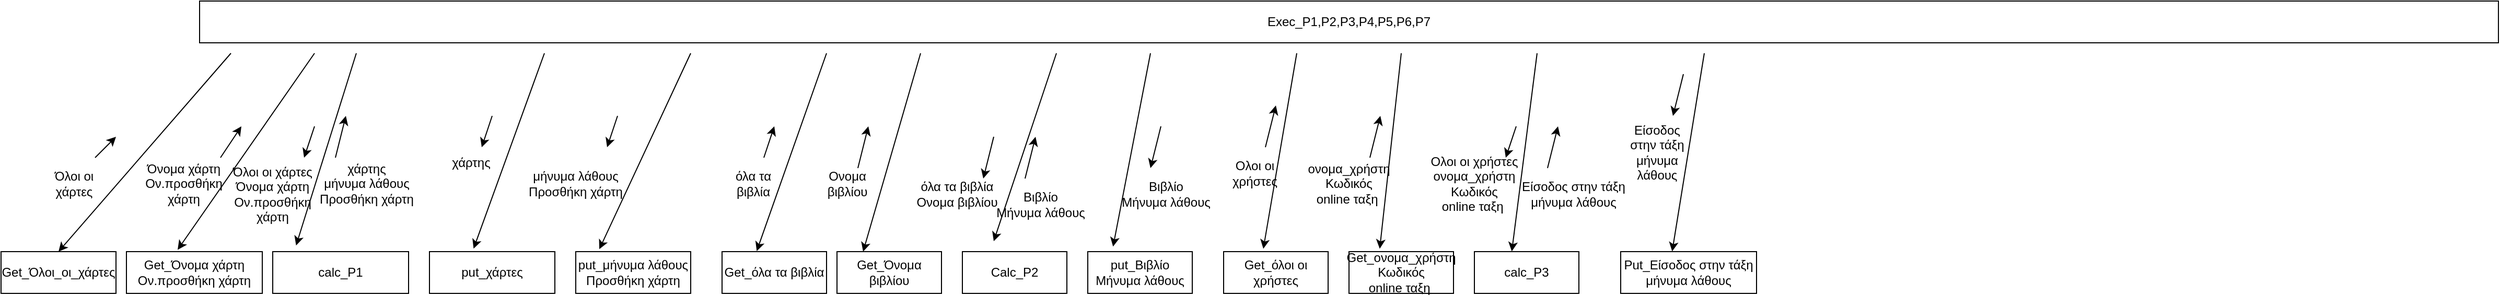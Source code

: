 <mxfile version="21.3.2" type="github">
  <diagram name="Σελίδα-1" id="3amP75kJeSOvBXIbC_eX">
    <mxGraphModel dx="2338" dy="1100" grid="1" gridSize="10" guides="1" tooltips="1" connect="1" arrows="1" fold="1" page="1" pageScale="1" pageWidth="3300" pageHeight="4681" math="0" shadow="0">
      <root>
        <mxCell id="0" />
        <mxCell id="1" parent="0" />
        <mxCell id="pmRhDcLN0mvBYwqN2G9U-1" value="Exec_P1,P2,P3,P4,P5,P6,P7" style="whiteSpace=wrap;html=1;align=center;" vertex="1" parent="1">
          <mxGeometry x="800" y="120" width="2200" height="40" as="geometry" />
        </mxCell>
        <mxCell id="pmRhDcLN0mvBYwqN2G9U-2" value="Get_Όλοι_οι_χάρτες" style="whiteSpace=wrap;html=1;align=center;" vertex="1" parent="1">
          <mxGeometry x="610" y="360" width="110" height="40" as="geometry" />
        </mxCell>
        <mxCell id="pmRhDcLN0mvBYwqN2G9U-3" value="" style="endArrow=classic;html=1;rounded=0;entryX=0.5;entryY=0;entryDx=0;entryDy=0;" edge="1" parent="1" target="pmRhDcLN0mvBYwqN2G9U-2">
          <mxGeometry width="50" height="50" relative="1" as="geometry">
            <mxPoint x="830" y="170" as="sourcePoint" />
            <mxPoint x="840" y="240" as="targetPoint" />
          </mxGeometry>
        </mxCell>
        <mxCell id="pmRhDcLN0mvBYwqN2G9U-4" value="Όλοι οι χάρτες" style="text;html=1;strokeColor=none;fillColor=none;align=center;verticalAlign=middle;whiteSpace=wrap;rounded=0;" vertex="1" parent="1">
          <mxGeometry x="650" y="280" width="60" height="30" as="geometry" />
        </mxCell>
        <mxCell id="pmRhDcLN0mvBYwqN2G9U-5" value="" style="endArrow=classic;html=1;rounded=0;" edge="1" parent="1">
          <mxGeometry width="50" height="50" relative="1" as="geometry">
            <mxPoint x="700" y="270" as="sourcePoint" />
            <mxPoint x="720" y="250" as="targetPoint" />
          </mxGeometry>
        </mxCell>
        <mxCell id="pmRhDcLN0mvBYwqN2G9U-6" value="Get_Όνομα χάρτη&lt;br&gt;Ον.προσθήκη χάρτη" style="whiteSpace=wrap;html=1;align=center;" vertex="1" parent="1">
          <mxGeometry x="730" y="360" width="130" height="40" as="geometry" />
        </mxCell>
        <mxCell id="pmRhDcLN0mvBYwqN2G9U-7" value="" style="endArrow=classic;html=1;rounded=0;entryX=0.377;entryY=-0.044;entryDx=0;entryDy=0;entryPerimeter=0;" edge="1" parent="1" target="pmRhDcLN0mvBYwqN2G9U-6">
          <mxGeometry width="50" height="50" relative="1" as="geometry">
            <mxPoint x="910" y="170" as="sourcePoint" />
            <mxPoint x="880" y="260" as="targetPoint" />
          </mxGeometry>
        </mxCell>
        <mxCell id="pmRhDcLN0mvBYwqN2G9U-8" value="" style="endArrow=classic;html=1;rounded=0;" edge="1" parent="1">
          <mxGeometry width="50" height="50" relative="1" as="geometry">
            <mxPoint x="820" y="270" as="sourcePoint" />
            <mxPoint x="840" y="240" as="targetPoint" />
          </mxGeometry>
        </mxCell>
        <mxCell id="pmRhDcLN0mvBYwqN2G9U-9" value="Όνομα χάρτη&lt;br&gt;Ον.προσθήκη χάρτη" style="text;html=1;strokeColor=none;fillColor=none;align=center;verticalAlign=middle;whiteSpace=wrap;rounded=0;" vertex="1" parent="1">
          <mxGeometry x="750" y="280" width="70" height="30" as="geometry" />
        </mxCell>
        <mxCell id="pmRhDcLN0mvBYwqN2G9U-10" value="calc_Ρ1" style="whiteSpace=wrap;html=1;align=center;" vertex="1" parent="1">
          <mxGeometry x="870" y="360" width="130" height="40" as="geometry" />
        </mxCell>
        <mxCell id="pmRhDcLN0mvBYwqN2G9U-11" value="" style="endArrow=classic;html=1;rounded=0;entryX=0.172;entryY=-0.148;entryDx=0;entryDy=0;entryPerimeter=0;" edge="1" parent="1" target="pmRhDcLN0mvBYwqN2G9U-10">
          <mxGeometry width="50" height="50" relative="1" as="geometry">
            <mxPoint x="950" y="170" as="sourcePoint" />
            <mxPoint x="980" y="260" as="targetPoint" />
          </mxGeometry>
        </mxCell>
        <mxCell id="pmRhDcLN0mvBYwqN2G9U-12" value="" style="endArrow=classic;html=1;rounded=0;" edge="1" parent="1">
          <mxGeometry width="50" height="50" relative="1" as="geometry">
            <mxPoint x="910" y="240" as="sourcePoint" />
            <mxPoint x="900" y="270" as="targetPoint" />
          </mxGeometry>
        </mxCell>
        <mxCell id="pmRhDcLN0mvBYwqN2G9U-13" value="Όλοι οι χάρτες&lt;br&gt;Όνομα χάρτη&lt;br&gt;Ον.προσθήκη χάρτη" style="text;html=1;strokeColor=none;fillColor=none;align=center;verticalAlign=middle;whiteSpace=wrap;rounded=0;" vertex="1" parent="1">
          <mxGeometry x="830" y="290" width="80" height="30" as="geometry" />
        </mxCell>
        <mxCell id="pmRhDcLN0mvBYwqN2G9U-15" value="" style="endArrow=classic;html=1;rounded=0;" edge="1" parent="1">
          <mxGeometry width="50" height="50" relative="1" as="geometry">
            <mxPoint x="930" y="270" as="sourcePoint" />
            <mxPoint x="940" y="230" as="targetPoint" />
          </mxGeometry>
        </mxCell>
        <mxCell id="pmRhDcLN0mvBYwqN2G9U-16" value="χάρτης&lt;br&gt;μήνυμα λάθους&lt;br&gt;Προσθήκη χάρτη" style="text;html=1;strokeColor=none;fillColor=none;align=center;verticalAlign=middle;whiteSpace=wrap;rounded=0;" vertex="1" parent="1">
          <mxGeometry x="910" y="280" width="100" height="30" as="geometry" />
        </mxCell>
        <mxCell id="pmRhDcLN0mvBYwqN2G9U-17" value="put_χάρτες" style="whiteSpace=wrap;html=1;align=center;" vertex="1" parent="1">
          <mxGeometry x="1020" y="360" width="120" height="40" as="geometry" />
        </mxCell>
        <mxCell id="pmRhDcLN0mvBYwqN2G9U-18" value="" style="endArrow=classic;html=1;rounded=0;entryX=0.352;entryY=-0.073;entryDx=0;entryDy=0;entryPerimeter=0;" edge="1" parent="1" target="pmRhDcLN0mvBYwqN2G9U-17">
          <mxGeometry width="50" height="50" relative="1" as="geometry">
            <mxPoint x="1130" y="170" as="sourcePoint" />
            <mxPoint x="1090" y="210" as="targetPoint" />
          </mxGeometry>
        </mxCell>
        <mxCell id="pmRhDcLN0mvBYwqN2G9U-19" value="" style="endArrow=classic;html=1;rounded=0;" edge="1" parent="1">
          <mxGeometry width="50" height="50" relative="1" as="geometry">
            <mxPoint x="1080" y="230" as="sourcePoint" />
            <mxPoint x="1070" y="260" as="targetPoint" />
          </mxGeometry>
        </mxCell>
        <mxCell id="pmRhDcLN0mvBYwqN2G9U-20" value="χάρτης" style="text;html=1;strokeColor=none;fillColor=none;align=center;verticalAlign=middle;whiteSpace=wrap;rounded=0;" vertex="1" parent="1">
          <mxGeometry x="1030" y="260" width="60" height="30" as="geometry" />
        </mxCell>
        <mxCell id="pmRhDcLN0mvBYwqN2G9U-21" value="" style="endArrow=classic;html=1;rounded=0;entryX=0.205;entryY=-0.058;entryDx=0;entryDy=0;entryPerimeter=0;" edge="1" parent="1" target="pmRhDcLN0mvBYwqN2G9U-22">
          <mxGeometry width="50" height="50" relative="1" as="geometry">
            <mxPoint x="1270" y="170" as="sourcePoint" />
            <mxPoint x="1170" y="350" as="targetPoint" />
          </mxGeometry>
        </mxCell>
        <mxCell id="pmRhDcLN0mvBYwqN2G9U-22" value="put_μήνυμα λάθους&lt;br&gt;Προσθήκη χάρτη" style="whiteSpace=wrap;html=1;align=center;" vertex="1" parent="1">
          <mxGeometry x="1160" y="360" width="110" height="40" as="geometry" />
        </mxCell>
        <mxCell id="pmRhDcLN0mvBYwqN2G9U-23" value="" style="endArrow=classic;html=1;rounded=0;" edge="1" parent="1">
          <mxGeometry width="50" height="50" relative="1" as="geometry">
            <mxPoint x="1200" y="230" as="sourcePoint" />
            <mxPoint x="1190" y="260" as="targetPoint" />
          </mxGeometry>
        </mxCell>
        <mxCell id="pmRhDcLN0mvBYwqN2G9U-24" value="μήνυμα λάθους&lt;br&gt;Προσθήκη χάρτη" style="text;html=1;strokeColor=none;fillColor=none;align=center;verticalAlign=middle;whiteSpace=wrap;rounded=0;" vertex="1" parent="1">
          <mxGeometry x="1110" y="280" width="100" height="30" as="geometry" />
        </mxCell>
        <mxCell id="pmRhDcLN0mvBYwqN2G9U-26" value="Get_όλα τα βιβλία" style="whiteSpace=wrap;html=1;align=center;" vertex="1" parent="1">
          <mxGeometry x="1300" y="360" width="100" height="40" as="geometry" />
        </mxCell>
        <mxCell id="pmRhDcLN0mvBYwqN2G9U-27" value="" style="endArrow=classic;html=1;rounded=0;entryX=0.332;entryY=-0.013;entryDx=0;entryDy=0;entryPerimeter=0;" edge="1" parent="1" target="pmRhDcLN0mvBYwqN2G9U-26">
          <mxGeometry width="50" height="50" relative="1" as="geometry">
            <mxPoint x="1400" y="170" as="sourcePoint" />
            <mxPoint x="1430" y="250" as="targetPoint" />
          </mxGeometry>
        </mxCell>
        <mxCell id="pmRhDcLN0mvBYwqN2G9U-28" value="" style="endArrow=classic;html=1;rounded=0;" edge="1" parent="1">
          <mxGeometry width="50" height="50" relative="1" as="geometry">
            <mxPoint x="1340" y="270" as="sourcePoint" />
            <mxPoint x="1350" y="240" as="targetPoint" />
          </mxGeometry>
        </mxCell>
        <mxCell id="pmRhDcLN0mvBYwqN2G9U-29" value="όλα τα βιβλία" style="text;html=1;strokeColor=none;fillColor=none;align=center;verticalAlign=middle;whiteSpace=wrap;rounded=0;" vertex="1" parent="1">
          <mxGeometry x="1300" y="280" width="60" height="30" as="geometry" />
        </mxCell>
        <mxCell id="pmRhDcLN0mvBYwqN2G9U-30" value="Get_Όνομα βιβλίου" style="whiteSpace=wrap;html=1;align=center;" vertex="1" parent="1">
          <mxGeometry x="1410" y="360" width="100" height="40" as="geometry" />
        </mxCell>
        <mxCell id="pmRhDcLN0mvBYwqN2G9U-31" value="" style="endArrow=classic;html=1;rounded=0;entryX=0.25;entryY=0;entryDx=0;entryDy=0;" edge="1" parent="1" target="pmRhDcLN0mvBYwqN2G9U-30">
          <mxGeometry width="50" height="50" relative="1" as="geometry">
            <mxPoint x="1490" y="170" as="sourcePoint" />
            <mxPoint x="1450" y="240" as="targetPoint" />
          </mxGeometry>
        </mxCell>
        <mxCell id="pmRhDcLN0mvBYwqN2G9U-33" value="" style="endArrow=classic;html=1;rounded=0;" edge="1" parent="1">
          <mxGeometry width="50" height="50" relative="1" as="geometry">
            <mxPoint x="1430" y="280" as="sourcePoint" />
            <mxPoint x="1440" y="240" as="targetPoint" />
          </mxGeometry>
        </mxCell>
        <mxCell id="pmRhDcLN0mvBYwqN2G9U-34" value="Ονομα βιβλίου" style="text;html=1;strokeColor=none;fillColor=none;align=center;verticalAlign=middle;whiteSpace=wrap;rounded=0;" vertex="1" parent="1">
          <mxGeometry x="1390" y="280" width="60" height="30" as="geometry" />
        </mxCell>
        <mxCell id="pmRhDcLN0mvBYwqN2G9U-35" value="Calc_Ρ2" style="whiteSpace=wrap;html=1;align=center;" vertex="1" parent="1">
          <mxGeometry x="1530" y="360" width="100" height="40" as="geometry" />
        </mxCell>
        <mxCell id="pmRhDcLN0mvBYwqN2G9U-36" value="" style="endArrow=classic;html=1;rounded=0;" edge="1" parent="1">
          <mxGeometry width="50" height="50" relative="1" as="geometry">
            <mxPoint x="1620" y="170" as="sourcePoint" />
            <mxPoint x="1560" y="350" as="targetPoint" />
            <Array as="points" />
          </mxGeometry>
        </mxCell>
        <mxCell id="pmRhDcLN0mvBYwqN2G9U-37" value="" style="endArrow=classic;html=1;rounded=0;" edge="1" parent="1">
          <mxGeometry width="50" height="50" relative="1" as="geometry">
            <mxPoint x="1560" y="250" as="sourcePoint" />
            <mxPoint x="1550" y="290" as="targetPoint" />
          </mxGeometry>
        </mxCell>
        <mxCell id="pmRhDcLN0mvBYwqN2G9U-38" value="όλα τα βιβλία&lt;br&gt;Ονομα βιβλίου" style="text;html=1;strokeColor=none;fillColor=none;align=center;verticalAlign=middle;whiteSpace=wrap;rounded=0;" vertex="1" parent="1">
          <mxGeometry x="1480" y="290" width="90" height="30" as="geometry" />
        </mxCell>
        <mxCell id="pmRhDcLN0mvBYwqN2G9U-39" value="" style="endArrow=classic;html=1;rounded=0;" edge="1" parent="1">
          <mxGeometry width="50" height="50" relative="1" as="geometry">
            <mxPoint x="1590" y="290" as="sourcePoint" />
            <mxPoint x="1600" y="250" as="targetPoint" />
          </mxGeometry>
        </mxCell>
        <mxCell id="pmRhDcLN0mvBYwqN2G9U-40" value="Βιβλίο&lt;br&gt;Μήνυμα λάθους" style="text;html=1;strokeColor=none;fillColor=none;align=center;verticalAlign=middle;whiteSpace=wrap;rounded=0;" vertex="1" parent="1">
          <mxGeometry x="1560" y="300" width="90" height="30" as="geometry" />
        </mxCell>
        <mxCell id="pmRhDcLN0mvBYwqN2G9U-42" value="put_Βιβλίο&lt;br&gt;Μήνυμα λάθους" style="whiteSpace=wrap;html=1;align=center;" vertex="1" parent="1">
          <mxGeometry x="1650" y="360" width="100" height="40" as="geometry" />
        </mxCell>
        <mxCell id="pmRhDcLN0mvBYwqN2G9U-43" value="" style="endArrow=classic;html=1;rounded=0;entryX=0.242;entryY=-0.121;entryDx=0;entryDy=0;entryPerimeter=0;" edge="1" parent="1" target="pmRhDcLN0mvBYwqN2G9U-42">
          <mxGeometry width="50" height="50" relative="1" as="geometry">
            <mxPoint x="1710" y="170" as="sourcePoint" />
            <mxPoint x="1730" y="250" as="targetPoint" />
          </mxGeometry>
        </mxCell>
        <mxCell id="pmRhDcLN0mvBYwqN2G9U-44" value="" style="endArrow=classic;html=1;rounded=0;" edge="1" parent="1">
          <mxGeometry width="50" height="50" relative="1" as="geometry">
            <mxPoint x="1720" y="240" as="sourcePoint" />
            <mxPoint x="1710" y="280" as="targetPoint" />
          </mxGeometry>
        </mxCell>
        <mxCell id="pmRhDcLN0mvBYwqN2G9U-45" value="Βιβλίο&lt;br&gt;Μήνυμα λάθους" style="text;html=1;strokeColor=none;fillColor=none;align=center;verticalAlign=middle;whiteSpace=wrap;rounded=0;" vertex="1" parent="1">
          <mxGeometry x="1680" y="290" width="90" height="30" as="geometry" />
        </mxCell>
        <mxCell id="pmRhDcLN0mvBYwqN2G9U-46" value="Get_όλοι οι χρήστες" style="whiteSpace=wrap;html=1;align=center;" vertex="1" parent="1">
          <mxGeometry x="1780" y="360" width="100" height="40" as="geometry" />
        </mxCell>
        <mxCell id="pmRhDcLN0mvBYwqN2G9U-47" value="" style="endArrow=classic;html=1;rounded=0;entryX=0.38;entryY=-0.07;entryDx=0;entryDy=0;entryPerimeter=0;" edge="1" parent="1" target="pmRhDcLN0mvBYwqN2G9U-46">
          <mxGeometry width="50" height="50" relative="1" as="geometry">
            <mxPoint x="1850" y="170" as="sourcePoint" />
            <mxPoint x="1850" y="270" as="targetPoint" />
          </mxGeometry>
        </mxCell>
        <mxCell id="pmRhDcLN0mvBYwqN2G9U-48" value="" style="endArrow=classic;html=1;rounded=0;" edge="1" parent="1">
          <mxGeometry width="50" height="50" relative="1" as="geometry">
            <mxPoint x="1820" y="260" as="sourcePoint" />
            <mxPoint x="1830" y="220" as="targetPoint" />
          </mxGeometry>
        </mxCell>
        <mxCell id="pmRhDcLN0mvBYwqN2G9U-49" value="Ολοι οι χρήστες" style="text;html=1;strokeColor=none;fillColor=none;align=center;verticalAlign=middle;whiteSpace=wrap;rounded=0;" vertex="1" parent="1">
          <mxGeometry x="1780" y="270" width="60" height="30" as="geometry" />
        </mxCell>
        <mxCell id="pmRhDcLN0mvBYwqN2G9U-50" value="Get_ονομα_χρήστη&lt;br&gt;Κωδικός&lt;br&gt;online ταξη&amp;nbsp;" style="whiteSpace=wrap;html=1;align=center;" vertex="1" parent="1">
          <mxGeometry x="1900" y="360" width="100" height="40" as="geometry" />
        </mxCell>
        <mxCell id="pmRhDcLN0mvBYwqN2G9U-51" value="" style="endArrow=classic;html=1;rounded=0;entryX=0.294;entryY=-0.07;entryDx=0;entryDy=0;entryPerimeter=0;" edge="1" parent="1" target="pmRhDcLN0mvBYwqN2G9U-50">
          <mxGeometry width="50" height="50" relative="1" as="geometry">
            <mxPoint x="1950" y="170" as="sourcePoint" />
            <mxPoint x="1940" y="250" as="targetPoint" />
          </mxGeometry>
        </mxCell>
        <mxCell id="pmRhDcLN0mvBYwqN2G9U-52" value="" style="endArrow=classic;html=1;rounded=0;" edge="1" parent="1">
          <mxGeometry width="50" height="50" relative="1" as="geometry">
            <mxPoint x="1920" y="270" as="sourcePoint" />
            <mxPoint x="1930" y="230" as="targetPoint" />
          </mxGeometry>
        </mxCell>
        <mxCell id="pmRhDcLN0mvBYwqN2G9U-53" value="ονομα_χρήστη&lt;br&gt;Κωδικός&lt;br&gt;online ταξη&amp;nbsp;" style="text;html=1;strokeColor=none;fillColor=none;align=center;verticalAlign=middle;whiteSpace=wrap;rounded=0;" vertex="1" parent="1">
          <mxGeometry x="1845" y="280" width="110" height="30" as="geometry" />
        </mxCell>
        <mxCell id="pmRhDcLN0mvBYwqN2G9U-54" value="calc_P3" style="whiteSpace=wrap;html=1;align=center;" vertex="1" parent="1">
          <mxGeometry x="2020" y="360" width="100" height="40" as="geometry" />
        </mxCell>
        <mxCell id="pmRhDcLN0mvBYwqN2G9U-55" value="" style="endArrow=classic;html=1;rounded=0;entryX=0.358;entryY=-0.005;entryDx=0;entryDy=0;entryPerimeter=0;" edge="1" parent="1" target="pmRhDcLN0mvBYwqN2G9U-54">
          <mxGeometry width="50" height="50" relative="1" as="geometry">
            <mxPoint x="2080" y="170" as="sourcePoint" />
            <mxPoint x="2060" y="260" as="targetPoint" />
          </mxGeometry>
        </mxCell>
        <mxCell id="pmRhDcLN0mvBYwqN2G9U-56" value="" style="endArrow=classic;html=1;rounded=0;" edge="1" parent="1">
          <mxGeometry width="50" height="50" relative="1" as="geometry">
            <mxPoint x="2060" y="240" as="sourcePoint" />
            <mxPoint x="2050" y="270" as="targetPoint" />
          </mxGeometry>
        </mxCell>
        <mxCell id="pmRhDcLN0mvBYwqN2G9U-57" value="Ολοι οι χρήστες&lt;br&gt;ονομα_χρήστη&lt;br&gt;Κωδικός&lt;br&gt;online ταξη&amp;nbsp;" style="text;html=1;strokeColor=none;fillColor=none;align=center;verticalAlign=middle;whiteSpace=wrap;rounded=0;" vertex="1" parent="1">
          <mxGeometry x="1970" y="280" width="100" height="30" as="geometry" />
        </mxCell>
        <mxCell id="pmRhDcLN0mvBYwqN2G9U-59" value="" style="endArrow=classic;html=1;rounded=0;" edge="1" parent="1">
          <mxGeometry width="50" height="50" relative="1" as="geometry">
            <mxPoint x="2090" y="280" as="sourcePoint" />
            <mxPoint x="2100" y="240" as="targetPoint" />
          </mxGeometry>
        </mxCell>
        <mxCell id="pmRhDcLN0mvBYwqN2G9U-60" value="Είσοδος στην τάξη&lt;br&gt;μήνυμα λάθους" style="text;html=1;strokeColor=none;fillColor=none;align=center;verticalAlign=middle;whiteSpace=wrap;rounded=0;" vertex="1" parent="1">
          <mxGeometry x="2060" y="290" width="110" height="30" as="geometry" />
        </mxCell>
        <mxCell id="pmRhDcLN0mvBYwqN2G9U-61" value="Put_Είσοδος στην τάξη&lt;br&gt;μήνυμα λάθους" style="whiteSpace=wrap;html=1;align=center;" vertex="1" parent="1">
          <mxGeometry x="2160" y="360" width="130" height="40" as="geometry" />
        </mxCell>
        <mxCell id="pmRhDcLN0mvBYwqN2G9U-62" value="" style="endArrow=classic;html=1;rounded=0;entryX=0.379;entryY=-0.005;entryDx=0;entryDy=0;entryPerimeter=0;" edge="1" parent="1" target="pmRhDcLN0mvBYwqN2G9U-61">
          <mxGeometry width="50" height="50" relative="1" as="geometry">
            <mxPoint x="2240" y="170" as="sourcePoint" />
            <mxPoint x="2230" y="260" as="targetPoint" />
          </mxGeometry>
        </mxCell>
        <mxCell id="pmRhDcLN0mvBYwqN2G9U-63" value="" style="endArrow=classic;html=1;rounded=0;" edge="1" parent="1">
          <mxGeometry width="50" height="50" relative="1" as="geometry">
            <mxPoint x="2220" y="190" as="sourcePoint" />
            <mxPoint x="2210" y="230" as="targetPoint" />
          </mxGeometry>
        </mxCell>
        <mxCell id="pmRhDcLN0mvBYwqN2G9U-64" value="Είσοδος στην τάξη&lt;br&gt;μήνυμα λάθους" style="text;html=1;strokeColor=none;fillColor=none;align=center;verticalAlign=middle;whiteSpace=wrap;rounded=0;" vertex="1" parent="1">
          <mxGeometry x="2160" y="250" width="70" height="30" as="geometry" />
        </mxCell>
      </root>
    </mxGraphModel>
  </diagram>
</mxfile>
